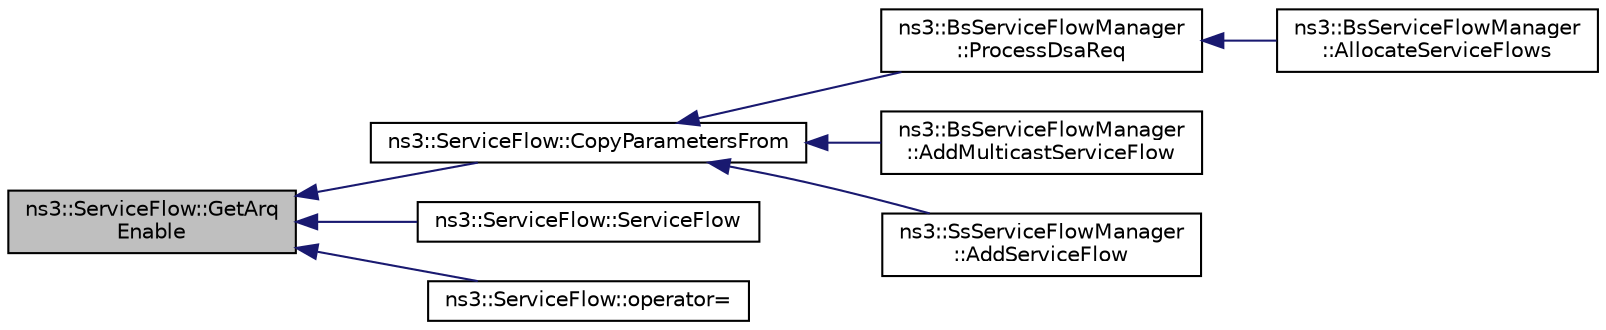 digraph "ns3::ServiceFlow::GetArqEnable"
{
  edge [fontname="Helvetica",fontsize="10",labelfontname="Helvetica",labelfontsize="10"];
  node [fontname="Helvetica",fontsize="10",shape=record];
  rankdir="LR";
  Node1 [label="ns3::ServiceFlow::GetArq\lEnable",height=0.2,width=0.4,color="black", fillcolor="grey75", style="filled", fontcolor="black"];
  Node1 -> Node2 [dir="back",color="midnightblue",fontsize="10",style="solid"];
  Node2 [label="ns3::ServiceFlow::CopyParametersFrom",height=0.2,width=0.4,color="black", fillcolor="white", style="filled",URL="$d7/ded/classns3_1_1ServiceFlow.html#aae60e9fc7ea6b727946980e1ad376da7"];
  Node2 -> Node3 [dir="back",color="midnightblue",fontsize="10",style="solid"];
  Node3 [label="ns3::BsServiceFlowManager\l::ProcessDsaReq",height=0.2,width=0.4,color="black", fillcolor="white", style="filled",URL="$d5/d5e/classns3_1_1BsServiceFlowManager.html#afba823b624d516de570c0c7a6312de2b",tooltip="process a DSA-Req message "];
  Node3 -> Node4 [dir="back",color="midnightblue",fontsize="10",style="solid"];
  Node4 [label="ns3::BsServiceFlowManager\l::AllocateServiceFlows",height=0.2,width=0.4,color="black", fillcolor="white", style="filled",URL="$d5/d5e/classns3_1_1BsServiceFlowManager.html#a2c9d6e3696af0e9bc15bcbe4089ab489",tooltip="allocate service flows "];
  Node2 -> Node5 [dir="back",color="midnightblue",fontsize="10",style="solid"];
  Node5 [label="ns3::BsServiceFlowManager\l::AddMulticastServiceFlow",height=0.2,width=0.4,color="black", fillcolor="white", style="filled",URL="$d5/d5e/classns3_1_1BsServiceFlowManager.html#a608f17a9cc0c559ed3f47c8947c95659",tooltip="add a multicast service flow "];
  Node2 -> Node6 [dir="back",color="midnightblue",fontsize="10",style="solid"];
  Node6 [label="ns3::SsServiceFlowManager\l::AddServiceFlow",height=0.2,width=0.4,color="black", fillcolor="white", style="filled",URL="$d4/dc3/classns3_1_1SsServiceFlowManager.html#a9d2bbc3e2754f80cc80e2febef1e3a2b",tooltip="add a service flow to the list "];
  Node1 -> Node7 [dir="back",color="midnightblue",fontsize="10",style="solid"];
  Node7 [label="ns3::ServiceFlow::ServiceFlow",height=0.2,width=0.4,color="black", fillcolor="white", style="filled",URL="$d7/ded/classns3_1_1ServiceFlow.html#a45e24aa23d78831b288f8ca1062a2f2d"];
  Node1 -> Node8 [dir="back",color="midnightblue",fontsize="10",style="solid"];
  Node8 [label="ns3::ServiceFlow::operator=",height=0.2,width=0.4,color="black", fillcolor="white", style="filled",URL="$d7/ded/classns3_1_1ServiceFlow.html#ae4ea282e5cbf4ac99598b1a7ee5badf9",tooltip="assignment operator "];
}

